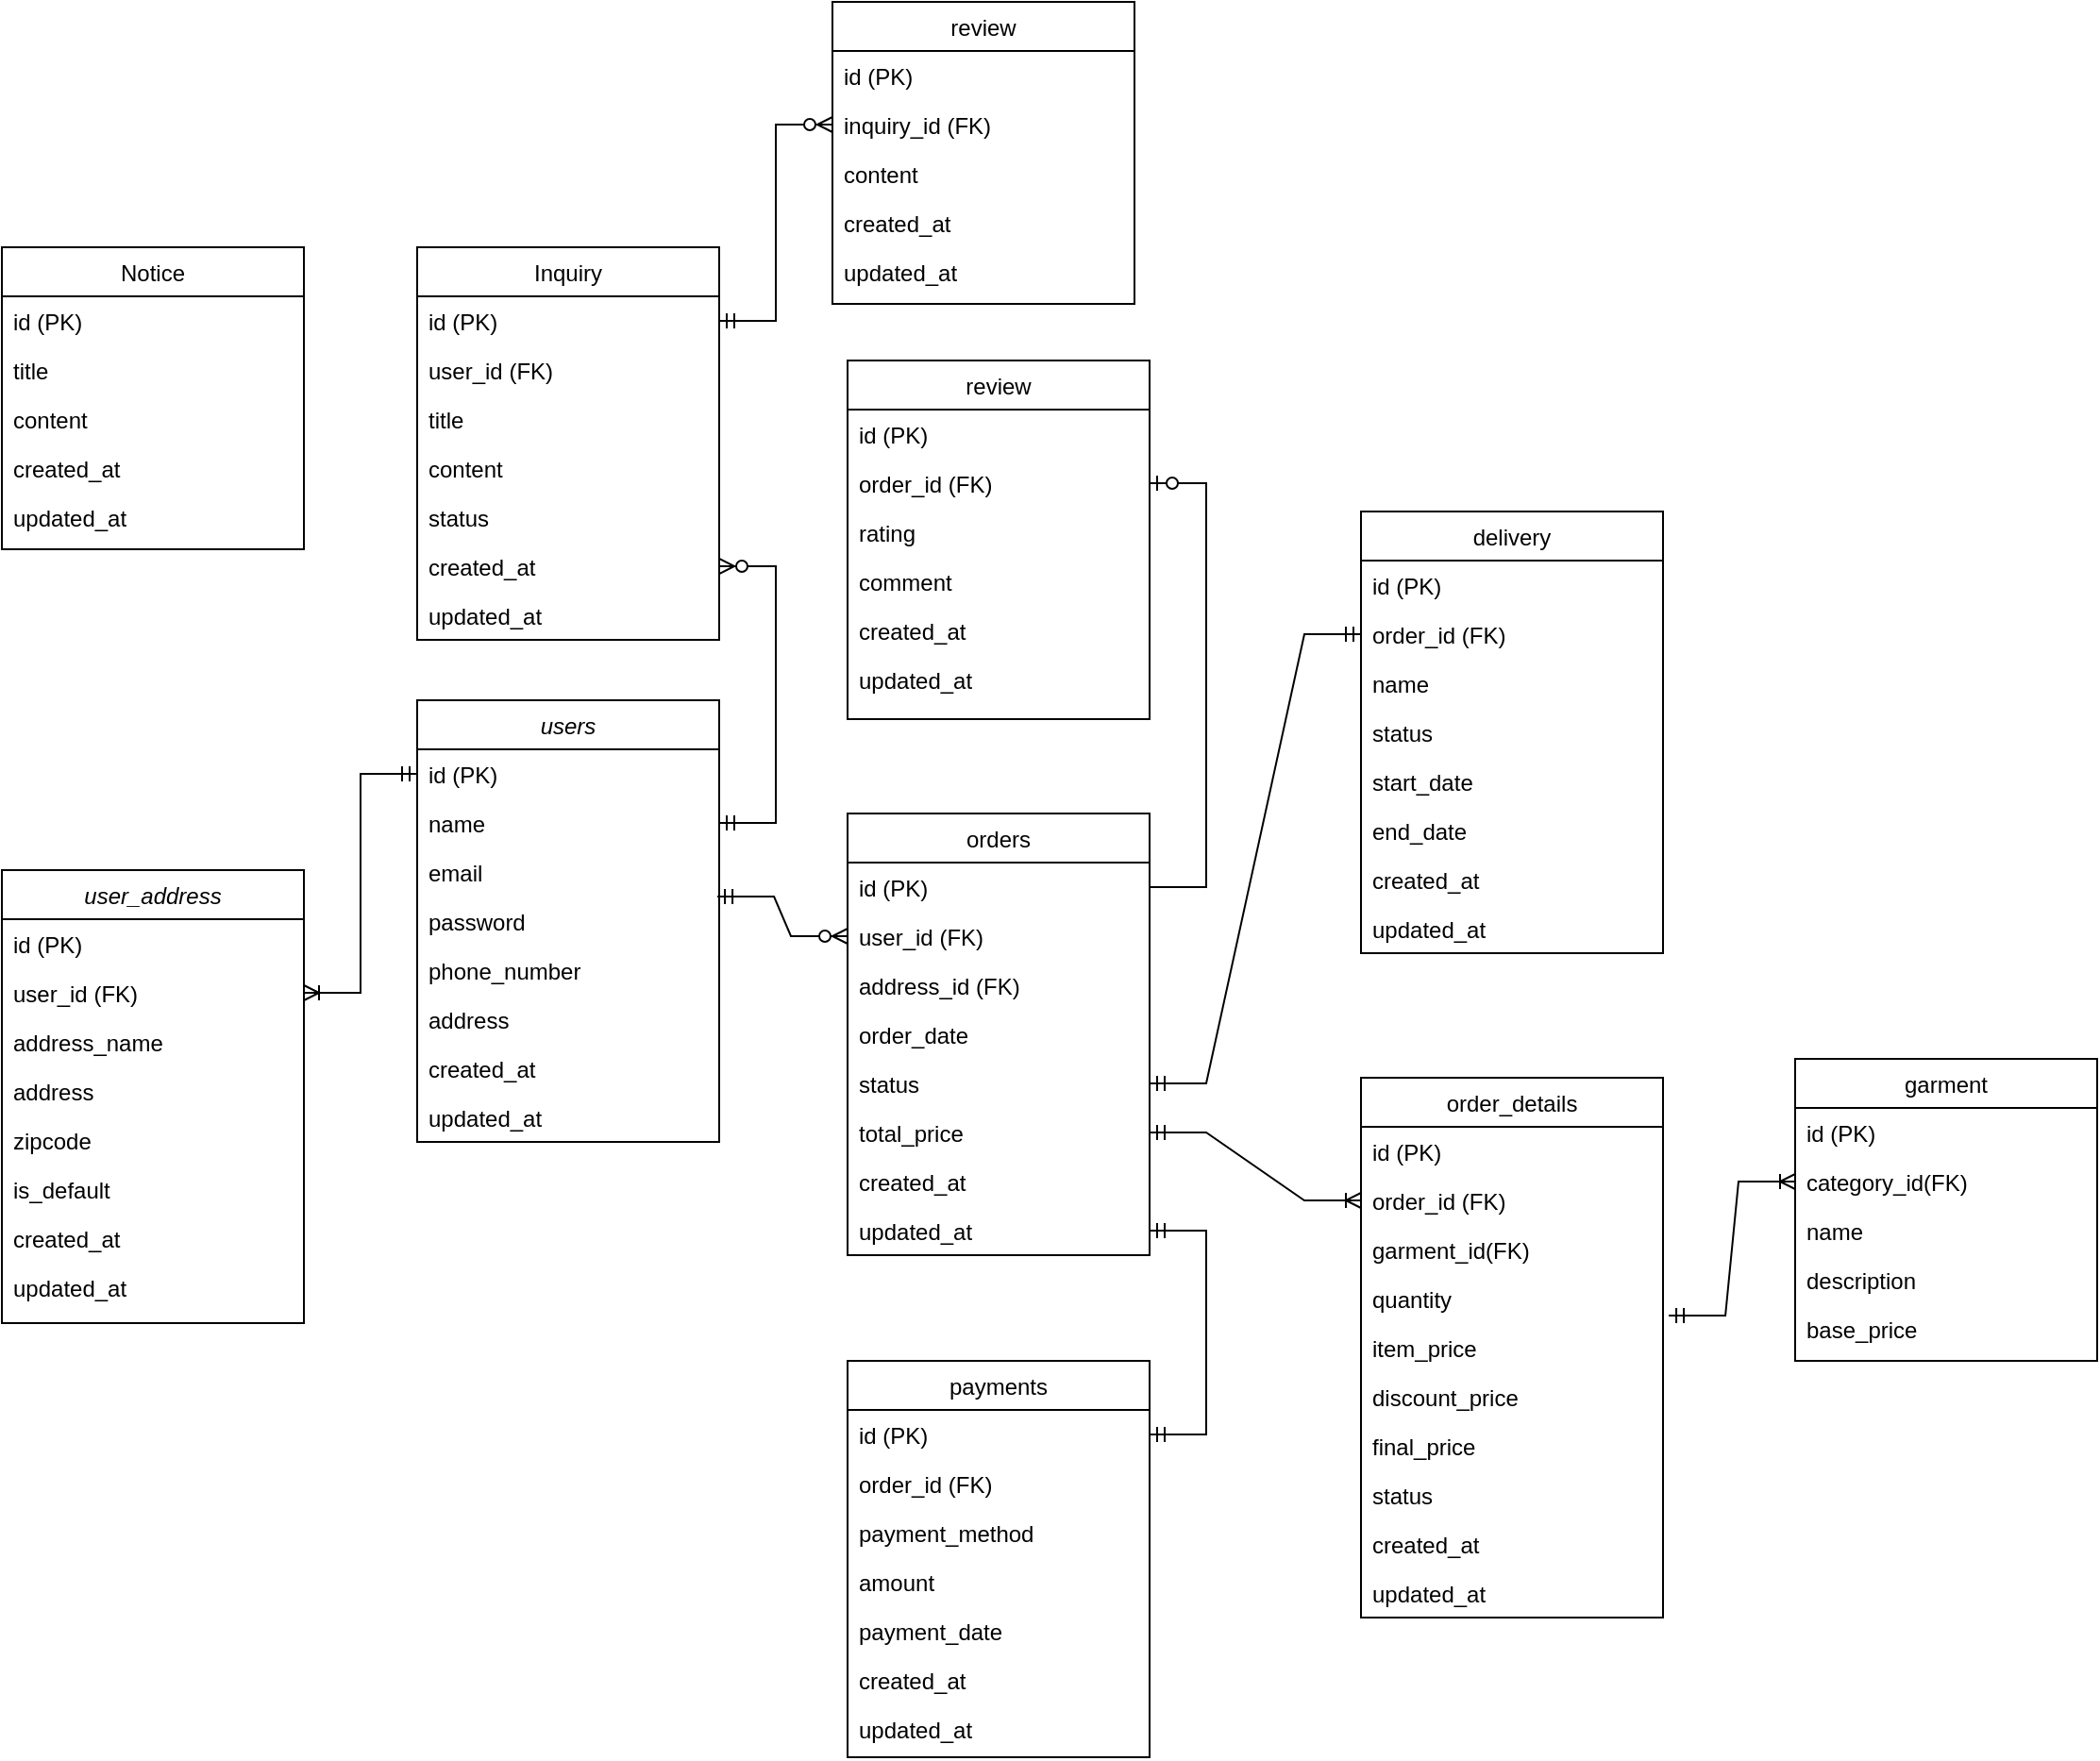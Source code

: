 <mxfile version="26.0.16">
  <diagram id="C5RBs43oDa-KdzZeNtuy" name="Page-1">
    <mxGraphModel dx="1254" dy="1694" grid="1" gridSize="10" guides="1" tooltips="1" connect="1" arrows="1" fold="1" page="1" pageScale="1" pageWidth="827" pageHeight="1169" math="0" shadow="0">
      <root>
        <mxCell id="WIyWlLk6GJQsqaUBKTNV-0" />
        <mxCell id="WIyWlLk6GJQsqaUBKTNV-1" parent="WIyWlLk6GJQsqaUBKTNV-0" />
        <mxCell id="zkfFHV4jXpPFQw0GAbJ--0" value="users" style="swimlane;fontStyle=2;align=center;verticalAlign=top;childLayout=stackLayout;horizontal=1;startSize=26;horizontalStack=0;resizeParent=1;resizeLast=0;collapsible=1;marginBottom=0;rounded=0;shadow=0;strokeWidth=1;" parent="WIyWlLk6GJQsqaUBKTNV-1" vertex="1">
          <mxGeometry x="280" y="80" width="160" height="234" as="geometry">
            <mxRectangle x="230" y="140" width="160" height="26" as="alternateBounds" />
          </mxGeometry>
        </mxCell>
        <mxCell id="zkfFHV4jXpPFQw0GAbJ--1" value="id (PK)" style="text;align=left;verticalAlign=top;spacingLeft=4;spacingRight=4;overflow=hidden;rotatable=0;points=[[0,0.5],[1,0.5]];portConstraint=eastwest;" parent="zkfFHV4jXpPFQw0GAbJ--0" vertex="1">
          <mxGeometry y="26" width="160" height="26" as="geometry" />
        </mxCell>
        <mxCell id="wxIWqdq2bsMUi7fHABK6-1" value="name" style="text;align=left;verticalAlign=top;spacingLeft=4;spacingRight=4;overflow=hidden;rotatable=0;points=[[0,0.5],[1,0.5]];portConstraint=eastwest;rounded=0;shadow=0;html=0;" parent="zkfFHV4jXpPFQw0GAbJ--0" vertex="1">
          <mxGeometry y="52" width="160" height="26" as="geometry" />
        </mxCell>
        <mxCell id="zkfFHV4jXpPFQw0GAbJ--2" value="email" style="text;align=left;verticalAlign=top;spacingLeft=4;spacingRight=4;overflow=hidden;rotatable=0;points=[[0,0.5],[1,0.5]];portConstraint=eastwest;rounded=0;shadow=0;html=0;" parent="zkfFHV4jXpPFQw0GAbJ--0" vertex="1">
          <mxGeometry y="78" width="160" height="26" as="geometry" />
        </mxCell>
        <mxCell id="zkfFHV4jXpPFQw0GAbJ--3" value="password" style="text;align=left;verticalAlign=top;spacingLeft=4;spacingRight=4;overflow=hidden;rotatable=0;points=[[0,0.5],[1,0.5]];portConstraint=eastwest;rounded=0;shadow=0;html=0;" parent="zkfFHV4jXpPFQw0GAbJ--0" vertex="1">
          <mxGeometry y="104" width="160" height="26" as="geometry" />
        </mxCell>
        <mxCell id="wxIWqdq2bsMUi7fHABK6-22" value="phone_number" style="text;align=left;verticalAlign=top;spacingLeft=4;spacingRight=4;overflow=hidden;rotatable=0;points=[[0,0.5],[1,0.5]];portConstraint=eastwest;rounded=0;shadow=0;html=0;" parent="zkfFHV4jXpPFQw0GAbJ--0" vertex="1">
          <mxGeometry y="130" width="160" height="26" as="geometry" />
        </mxCell>
        <mxCell id="wxIWqdq2bsMUi7fHABK6-23" value="address" style="text;align=left;verticalAlign=top;spacingLeft=4;spacingRight=4;overflow=hidden;rotatable=0;points=[[0,0.5],[1,0.5]];portConstraint=eastwest;rounded=0;shadow=0;html=0;" parent="zkfFHV4jXpPFQw0GAbJ--0" vertex="1">
          <mxGeometry y="156" width="160" height="26" as="geometry" />
        </mxCell>
        <mxCell id="wxIWqdq2bsMUi7fHABK6-24" value="created_at" style="text;align=left;verticalAlign=top;spacingLeft=4;spacingRight=4;overflow=hidden;rotatable=0;points=[[0,0.5],[1,0.5]];portConstraint=eastwest;rounded=0;shadow=0;html=0;" parent="zkfFHV4jXpPFQw0GAbJ--0" vertex="1">
          <mxGeometry y="182" width="160" height="26" as="geometry" />
        </mxCell>
        <mxCell id="wxIWqdq2bsMUi7fHABK6-25" value="updated_at" style="text;align=left;verticalAlign=top;spacingLeft=4;spacingRight=4;overflow=hidden;rotatable=0;points=[[0,0.5],[1,0.5]];portConstraint=eastwest;rounded=0;shadow=0;html=0;" parent="zkfFHV4jXpPFQw0GAbJ--0" vertex="1">
          <mxGeometry y="208" width="160" height="26" as="geometry" />
        </mxCell>
        <mxCell id="zkfFHV4jXpPFQw0GAbJ--17" value="orders" style="swimlane;fontStyle=0;align=center;verticalAlign=top;childLayout=stackLayout;horizontal=1;startSize=26;horizontalStack=0;resizeParent=1;resizeLast=0;collapsible=1;marginBottom=0;rounded=0;shadow=0;strokeWidth=1;" parent="WIyWlLk6GJQsqaUBKTNV-1" vertex="1">
          <mxGeometry x="508" y="140" width="160" height="234" as="geometry">
            <mxRectangle x="550" y="140" width="160" height="26" as="alternateBounds" />
          </mxGeometry>
        </mxCell>
        <mxCell id="zkfFHV4jXpPFQw0GAbJ--18" value="id (PK)" style="text;align=left;verticalAlign=top;spacingLeft=4;spacingRight=4;overflow=hidden;rotatable=0;points=[[0,0.5],[1,0.5]];portConstraint=eastwest;" parent="zkfFHV4jXpPFQw0GAbJ--17" vertex="1">
          <mxGeometry y="26" width="160" height="26" as="geometry" />
        </mxCell>
        <mxCell id="zkfFHV4jXpPFQw0GAbJ--19" value="user_id (FK)" style="text;align=left;verticalAlign=top;spacingLeft=4;spacingRight=4;overflow=hidden;rotatable=0;points=[[0,0.5],[1,0.5]];portConstraint=eastwest;rounded=0;shadow=0;html=0;" parent="zkfFHV4jXpPFQw0GAbJ--17" vertex="1">
          <mxGeometry y="52" width="160" height="26" as="geometry" />
        </mxCell>
        <mxCell id="Epw0bThLGysrASzRfoVk-0" value="address_id (FK)" style="text;align=left;verticalAlign=top;spacingLeft=4;spacingRight=4;overflow=hidden;rotatable=0;points=[[0,0.5],[1,0.5]];portConstraint=eastwest;rounded=0;shadow=0;html=0;" vertex="1" parent="zkfFHV4jXpPFQw0GAbJ--17">
          <mxGeometry y="78" width="160" height="26" as="geometry" />
        </mxCell>
        <mxCell id="zkfFHV4jXpPFQw0GAbJ--21" value="order_date" style="text;align=left;verticalAlign=top;spacingLeft=4;spacingRight=4;overflow=hidden;rotatable=0;points=[[0,0.5],[1,0.5]];portConstraint=eastwest;rounded=0;shadow=0;html=0;" parent="zkfFHV4jXpPFQw0GAbJ--17" vertex="1">
          <mxGeometry y="104" width="160" height="26" as="geometry" />
        </mxCell>
        <mxCell id="zkfFHV4jXpPFQw0GAbJ--20" value="status" style="text;align=left;verticalAlign=top;spacingLeft=4;spacingRight=4;overflow=hidden;rotatable=0;points=[[0,0.5],[1,0.5]];portConstraint=eastwest;rounded=0;shadow=0;html=0;" parent="zkfFHV4jXpPFQw0GAbJ--17" vertex="1">
          <mxGeometry y="130" width="160" height="26" as="geometry" />
        </mxCell>
        <mxCell id="zkfFHV4jXpPFQw0GAbJ--22" value="total_price" style="text;align=left;verticalAlign=top;spacingLeft=4;spacingRight=4;overflow=hidden;rotatable=0;points=[[0,0.5],[1,0.5]];portConstraint=eastwest;rounded=0;shadow=0;html=0;" parent="zkfFHV4jXpPFQw0GAbJ--17" vertex="1">
          <mxGeometry y="156" width="160" height="26" as="geometry" />
        </mxCell>
        <mxCell id="wxIWqdq2bsMUi7fHABK6-19" value="created_at" style="text;align=left;verticalAlign=top;spacingLeft=4;spacingRight=4;overflow=hidden;rotatable=0;points=[[0,0.5],[1,0.5]];portConstraint=eastwest;rounded=0;shadow=0;html=0;" parent="zkfFHV4jXpPFQw0GAbJ--17" vertex="1">
          <mxGeometry y="182" width="160" height="26" as="geometry" />
        </mxCell>
        <mxCell id="wxIWqdq2bsMUi7fHABK6-21" value="updated_at" style="text;align=left;verticalAlign=top;spacingLeft=4;spacingRight=4;overflow=hidden;rotatable=0;points=[[0,0.5],[1,0.5]];portConstraint=eastwest;rounded=0;shadow=0;html=0;" parent="zkfFHV4jXpPFQw0GAbJ--17" vertex="1">
          <mxGeometry y="208" width="160" height="26" as="geometry" />
        </mxCell>
        <mxCell id="wxIWqdq2bsMUi7fHABK6-4" value="" style="edgeStyle=entityRelationEdgeStyle;fontSize=12;html=1;endArrow=ERzeroToMany;startArrow=ERmandOne;rounded=0;entryX=0;entryY=0.5;entryDx=0;entryDy=0;exitX=0.994;exitY=0;exitDx=0;exitDy=0;exitPerimeter=0;" parent="WIyWlLk6GJQsqaUBKTNV-1" source="zkfFHV4jXpPFQw0GAbJ--3" target="zkfFHV4jXpPFQw0GAbJ--19" edge="1">
          <mxGeometry width="100" height="100" relative="1" as="geometry">
            <mxPoint x="390" y="248.99" as="sourcePoint" />
            <mxPoint x="507.04" y="190.002" as="targetPoint" />
          </mxGeometry>
        </mxCell>
        <mxCell id="wxIWqdq2bsMUi7fHABK6-5" value="order_details" style="swimlane;fontStyle=0;align=center;verticalAlign=top;childLayout=stackLayout;horizontal=1;startSize=26;horizontalStack=0;resizeParent=1;resizeLast=0;collapsible=1;marginBottom=0;rounded=0;shadow=0;strokeWidth=1;" parent="WIyWlLk6GJQsqaUBKTNV-1" vertex="1">
          <mxGeometry x="780" y="280" width="160" height="286" as="geometry">
            <mxRectangle x="550" y="140" width="160" height="26" as="alternateBounds" />
          </mxGeometry>
        </mxCell>
        <mxCell id="wxIWqdq2bsMUi7fHABK6-6" value="id (PK)" style="text;align=left;verticalAlign=top;spacingLeft=4;spacingRight=4;overflow=hidden;rotatable=0;points=[[0,0.5],[1,0.5]];portConstraint=eastwest;" parent="wxIWqdq2bsMUi7fHABK6-5" vertex="1">
          <mxGeometry y="26" width="160" height="26" as="geometry" />
        </mxCell>
        <mxCell id="wxIWqdq2bsMUi7fHABK6-7" value="order_id (FK)" style="text;align=left;verticalAlign=top;spacingLeft=4;spacingRight=4;overflow=hidden;rotatable=0;points=[[0,0.5],[1,0.5]];portConstraint=eastwest;rounded=0;shadow=0;html=0;" parent="wxIWqdq2bsMUi7fHABK6-5" vertex="1">
          <mxGeometry y="52" width="160" height="26" as="geometry" />
        </mxCell>
        <mxCell id="Epw0bThLGysrASzRfoVk-18" value="garment_id(FK)" style="text;align=left;verticalAlign=top;spacingLeft=4;spacingRight=4;overflow=hidden;rotatable=0;points=[[0,0.5],[1,0.5]];portConstraint=eastwest;rounded=0;shadow=0;html=0;" vertex="1" parent="wxIWqdq2bsMUi7fHABK6-5">
          <mxGeometry y="78" width="160" height="26" as="geometry" />
        </mxCell>
        <mxCell id="wxIWqdq2bsMUi7fHABK6-9" value="quantity" style="text;align=left;verticalAlign=top;spacingLeft=4;spacingRight=4;overflow=hidden;rotatable=0;points=[[0,0.5],[1,0.5]];portConstraint=eastwest;rounded=0;shadow=0;html=0;" parent="wxIWqdq2bsMUi7fHABK6-5" vertex="1">
          <mxGeometry y="104" width="160" height="26" as="geometry" />
        </mxCell>
        <mxCell id="Epw0bThLGysrASzRfoVk-19" value="item_price" style="text;align=left;verticalAlign=top;spacingLeft=4;spacingRight=4;overflow=hidden;rotatable=0;points=[[0,0.5],[1,0.5]];portConstraint=eastwest;rounded=0;shadow=0;html=0;" vertex="1" parent="wxIWqdq2bsMUi7fHABK6-5">
          <mxGeometry y="130" width="160" height="26" as="geometry" />
        </mxCell>
        <mxCell id="wxIWqdq2bsMUi7fHABK6-10" value="discount_price" style="text;align=left;verticalAlign=top;spacingLeft=4;spacingRight=4;overflow=hidden;rotatable=0;points=[[0,0.5],[1,0.5]];portConstraint=eastwest;rounded=0;shadow=0;html=0;" parent="wxIWqdq2bsMUi7fHABK6-5" vertex="1">
          <mxGeometry y="156" width="160" height="26" as="geometry" />
        </mxCell>
        <mxCell id="Epw0bThLGysrASzRfoVk-20" value="final_price" style="text;align=left;verticalAlign=top;spacingLeft=4;spacingRight=4;overflow=hidden;rotatable=0;points=[[0,0.5],[1,0.5]];portConstraint=eastwest;rounded=0;shadow=0;html=0;" vertex="1" parent="wxIWqdq2bsMUi7fHABK6-5">
          <mxGeometry y="182" width="160" height="26" as="geometry" />
        </mxCell>
        <mxCell id="wxIWqdq2bsMUi7fHABK6-26" value="status" style="text;align=left;verticalAlign=top;spacingLeft=4;spacingRight=4;overflow=hidden;rotatable=0;points=[[0,0.5],[1,0.5]];portConstraint=eastwest;rounded=0;shadow=0;html=0;" parent="wxIWqdq2bsMUi7fHABK6-5" vertex="1">
          <mxGeometry y="208" width="160" height="26" as="geometry" />
        </mxCell>
        <mxCell id="wxIWqdq2bsMUi7fHABK6-27" value="created_at" style="text;align=left;verticalAlign=top;spacingLeft=4;spacingRight=4;overflow=hidden;rotatable=0;points=[[0,0.5],[1,0.5]];portConstraint=eastwest;rounded=0;shadow=0;html=0;" parent="wxIWqdq2bsMUi7fHABK6-5" vertex="1">
          <mxGeometry y="234" width="160" height="26" as="geometry" />
        </mxCell>
        <mxCell id="Epw0bThLGysrASzRfoVk-21" value="updated_at" style="text;align=left;verticalAlign=top;spacingLeft=4;spacingRight=4;overflow=hidden;rotatable=0;points=[[0,0.5],[1,0.5]];portConstraint=eastwest;rounded=0;shadow=0;html=0;" vertex="1" parent="wxIWqdq2bsMUi7fHABK6-5">
          <mxGeometry y="260" width="160" height="26" as="geometry" />
        </mxCell>
        <mxCell id="wxIWqdq2bsMUi7fHABK6-11" value="payments" style="swimlane;fontStyle=0;align=center;verticalAlign=top;childLayout=stackLayout;horizontal=1;startSize=26;horizontalStack=0;resizeParent=1;resizeLast=0;collapsible=1;marginBottom=0;rounded=0;shadow=0;strokeWidth=1;" parent="WIyWlLk6GJQsqaUBKTNV-1" vertex="1">
          <mxGeometry x="508" y="430" width="160" height="210" as="geometry">
            <mxRectangle x="550" y="140" width="160" height="26" as="alternateBounds" />
          </mxGeometry>
        </mxCell>
        <mxCell id="wxIWqdq2bsMUi7fHABK6-12" value="id (PK)" style="text;align=left;verticalAlign=top;spacingLeft=4;spacingRight=4;overflow=hidden;rotatable=0;points=[[0,0.5],[1,0.5]];portConstraint=eastwest;" parent="wxIWqdq2bsMUi7fHABK6-11" vertex="1">
          <mxGeometry y="26" width="160" height="26" as="geometry" />
        </mxCell>
        <mxCell id="wxIWqdq2bsMUi7fHABK6-13" value="order_id (FK)" style="text;align=left;verticalAlign=top;spacingLeft=4;spacingRight=4;overflow=hidden;rotatable=0;points=[[0,0.5],[1,0.5]];portConstraint=eastwest;rounded=0;shadow=0;html=0;" parent="wxIWqdq2bsMUi7fHABK6-11" vertex="1">
          <mxGeometry y="52" width="160" height="26" as="geometry" />
        </mxCell>
        <mxCell id="wxIWqdq2bsMUi7fHABK6-14" value="payment_method" style="text;align=left;verticalAlign=top;spacingLeft=4;spacingRight=4;overflow=hidden;rotatable=0;points=[[0,0.5],[1,0.5]];portConstraint=eastwest;rounded=0;shadow=0;html=0;" parent="wxIWqdq2bsMUi7fHABK6-11" vertex="1">
          <mxGeometry y="78" width="160" height="26" as="geometry" />
        </mxCell>
        <mxCell id="wxIWqdq2bsMUi7fHABK6-15" value="amount" style="text;align=left;verticalAlign=top;spacingLeft=4;spacingRight=4;overflow=hidden;rotatable=0;points=[[0,0.5],[1,0.5]];portConstraint=eastwest;rounded=0;shadow=0;html=0;" parent="wxIWqdq2bsMUi7fHABK6-11" vertex="1">
          <mxGeometry y="104" width="160" height="26" as="geometry" />
        </mxCell>
        <mxCell id="wxIWqdq2bsMUi7fHABK6-17" value="payment_date" style="text;align=left;verticalAlign=top;spacingLeft=4;spacingRight=4;overflow=hidden;rotatable=0;points=[[0,0.5],[1,0.5]];portConstraint=eastwest;rounded=0;shadow=0;html=0;" parent="wxIWqdq2bsMUi7fHABK6-11" vertex="1">
          <mxGeometry y="130" width="160" height="26" as="geometry" />
        </mxCell>
        <mxCell id="Pq4nzl9IkNUIzAuabDzh-26" value="created_at" style="text;align=left;verticalAlign=top;spacingLeft=4;spacingRight=4;overflow=hidden;rotatable=0;points=[[0,0.5],[1,0.5]];portConstraint=eastwest;rounded=0;shadow=0;html=0;" parent="wxIWqdq2bsMUi7fHABK6-11" vertex="1">
          <mxGeometry y="156" width="160" height="26" as="geometry" />
        </mxCell>
        <mxCell id="Pq4nzl9IkNUIzAuabDzh-27" value="updated_at" style="text;align=left;verticalAlign=top;spacingLeft=4;spacingRight=4;overflow=hidden;rotatable=0;points=[[0,0.5],[1,0.5]];portConstraint=eastwest;rounded=0;shadow=0;html=0;" parent="wxIWqdq2bsMUi7fHABK6-11" vertex="1">
          <mxGeometry y="182" width="160" height="26" as="geometry" />
        </mxCell>
        <mxCell id="wxIWqdq2bsMUi7fHABK6-31" value="user_address" style="swimlane;fontStyle=2;align=center;verticalAlign=top;childLayout=stackLayout;horizontal=1;startSize=26;horizontalStack=0;resizeParent=1;resizeLast=0;collapsible=1;marginBottom=0;rounded=0;shadow=0;strokeWidth=1;" parent="WIyWlLk6GJQsqaUBKTNV-1" vertex="1">
          <mxGeometry x="60" y="170" width="160" height="240" as="geometry">
            <mxRectangle x="230" y="140" width="160" height="26" as="alternateBounds" />
          </mxGeometry>
        </mxCell>
        <mxCell id="wxIWqdq2bsMUi7fHABK6-32" value="id (PK)" style="text;align=left;verticalAlign=top;spacingLeft=4;spacingRight=4;overflow=hidden;rotatable=0;points=[[0,0.5],[1,0.5]];portConstraint=eastwest;" parent="wxIWqdq2bsMUi7fHABK6-31" vertex="1">
          <mxGeometry y="26" width="160" height="26" as="geometry" />
        </mxCell>
        <mxCell id="wxIWqdq2bsMUi7fHABK6-33" value="user_id (FK)" style="text;align=left;verticalAlign=top;spacingLeft=4;spacingRight=4;overflow=hidden;rotatable=0;points=[[0,0.5],[1,0.5]];portConstraint=eastwest;rounded=0;shadow=0;html=0;" parent="wxIWqdq2bsMUi7fHABK6-31" vertex="1">
          <mxGeometry y="52" width="160" height="26" as="geometry" />
        </mxCell>
        <mxCell id="wxIWqdq2bsMUi7fHABK6-34" value="address_name" style="text;align=left;verticalAlign=top;spacingLeft=4;spacingRight=4;overflow=hidden;rotatable=0;points=[[0,0.5],[1,0.5]];portConstraint=eastwest;rounded=0;shadow=0;html=0;" parent="wxIWqdq2bsMUi7fHABK6-31" vertex="1">
          <mxGeometry y="78" width="160" height="26" as="geometry" />
        </mxCell>
        <mxCell id="wxIWqdq2bsMUi7fHABK6-35" value="address" style="text;align=left;verticalAlign=top;spacingLeft=4;spacingRight=4;overflow=hidden;rotatable=0;points=[[0,0.5],[1,0.5]];portConstraint=eastwest;rounded=0;shadow=0;html=0;" parent="wxIWqdq2bsMUi7fHABK6-31" vertex="1">
          <mxGeometry y="104" width="160" height="26" as="geometry" />
        </mxCell>
        <mxCell id="Pq4nzl9IkNUIzAuabDzh-20" value="zipcode" style="text;align=left;verticalAlign=top;spacingLeft=4;spacingRight=4;overflow=hidden;rotatable=0;points=[[0,0.5],[1,0.5]];portConstraint=eastwest;rounded=0;shadow=0;html=0;" parent="wxIWqdq2bsMUi7fHABK6-31" vertex="1">
          <mxGeometry y="130" width="160" height="26" as="geometry" />
        </mxCell>
        <mxCell id="Pq4nzl9IkNUIzAuabDzh-21" value="is_default" style="text;align=left;verticalAlign=top;spacingLeft=4;spacingRight=4;overflow=hidden;rotatable=0;points=[[0,0.5],[1,0.5]];portConstraint=eastwest;rounded=0;shadow=0;html=0;" parent="wxIWqdq2bsMUi7fHABK6-31" vertex="1">
          <mxGeometry y="156" width="160" height="26" as="geometry" />
        </mxCell>
        <mxCell id="Pq4nzl9IkNUIzAuabDzh-22" value="created_at" style="text;align=left;verticalAlign=top;spacingLeft=4;spacingRight=4;overflow=hidden;rotatable=0;points=[[0,0.5],[1,0.5]];portConstraint=eastwest;rounded=0;shadow=0;html=0;" parent="wxIWqdq2bsMUi7fHABK6-31" vertex="1">
          <mxGeometry y="182" width="160" height="26" as="geometry" />
        </mxCell>
        <mxCell id="Pq4nzl9IkNUIzAuabDzh-23" value="updated_at" style="text;align=left;verticalAlign=top;spacingLeft=4;spacingRight=4;overflow=hidden;rotatable=0;points=[[0,0.5],[1,0.5]];portConstraint=eastwest;rounded=0;shadow=0;html=0;" parent="wxIWqdq2bsMUi7fHABK6-31" vertex="1">
          <mxGeometry y="208" width="160" height="26" as="geometry" />
        </mxCell>
        <mxCell id="wxIWqdq2bsMUi7fHABK6-40" value="" style="edgeStyle=entityRelationEdgeStyle;fontSize=12;html=1;endArrow=ERoneToMany;startArrow=ERmandOne;rounded=0;entryX=1;entryY=0.5;entryDx=0;entryDy=0;exitX=0;exitY=0.5;exitDx=0;exitDy=0;" parent="WIyWlLk6GJQsqaUBKTNV-1" source="zkfFHV4jXpPFQw0GAbJ--1" target="wxIWqdq2bsMUi7fHABK6-33" edge="1">
          <mxGeometry width="100" height="100" relative="1" as="geometry">
            <mxPoint x="100" y="400" as="sourcePoint" />
            <mxPoint x="200" y="300" as="targetPoint" />
          </mxGeometry>
        </mxCell>
        <mxCell id="Pq4nzl9IkNUIzAuabDzh-2" value="" style="edgeStyle=entityRelationEdgeStyle;fontSize=12;html=1;endArrow=ERoneToMany;startArrow=ERmandOne;rounded=0;exitX=1;exitY=0.5;exitDx=0;exitDy=0;entryX=0;entryY=0.5;entryDx=0;entryDy=0;" parent="WIyWlLk6GJQsqaUBKTNV-1" source="zkfFHV4jXpPFQw0GAbJ--22" target="wxIWqdq2bsMUi7fHABK6-7" edge="1">
          <mxGeometry width="100" height="100" relative="1" as="geometry">
            <mxPoint x="430" y="370" as="sourcePoint" />
            <mxPoint x="530" y="270" as="targetPoint" />
            <Array as="points">
              <mxPoint x="430" y="320" />
              <mxPoint x="510" y="380" />
            </Array>
          </mxGeometry>
        </mxCell>
        <mxCell id="Pq4nzl9IkNUIzAuabDzh-3" value="delivery" style="swimlane;fontStyle=0;align=center;verticalAlign=top;childLayout=stackLayout;horizontal=1;startSize=26;horizontalStack=0;resizeParent=1;resizeLast=0;collapsible=1;marginBottom=0;rounded=0;shadow=0;strokeWidth=1;" parent="WIyWlLk6GJQsqaUBKTNV-1" vertex="1">
          <mxGeometry x="780" y="-20" width="160" height="234" as="geometry">
            <mxRectangle x="550" y="140" width="160" height="26" as="alternateBounds" />
          </mxGeometry>
        </mxCell>
        <mxCell id="Pq4nzl9IkNUIzAuabDzh-4" value="id (PK)" style="text;align=left;verticalAlign=top;spacingLeft=4;spacingRight=4;overflow=hidden;rotatable=0;points=[[0,0.5],[1,0.5]];portConstraint=eastwest;" parent="Pq4nzl9IkNUIzAuabDzh-3" vertex="1">
          <mxGeometry y="26" width="160" height="26" as="geometry" />
        </mxCell>
        <mxCell id="Pq4nzl9IkNUIzAuabDzh-5" value="order_id (FK)" style="text;align=left;verticalAlign=top;spacingLeft=4;spacingRight=4;overflow=hidden;rotatable=0;points=[[0,0.5],[1,0.5]];portConstraint=eastwest;rounded=0;shadow=0;html=0;" parent="Pq4nzl9IkNUIzAuabDzh-3" vertex="1">
          <mxGeometry y="52" width="160" height="26" as="geometry" />
        </mxCell>
        <mxCell id="Pq4nzl9IkNUIzAuabDzh-6" value="name" style="text;align=left;verticalAlign=top;spacingLeft=4;spacingRight=4;overflow=hidden;rotatable=0;points=[[0,0.5],[1,0.5]];portConstraint=eastwest;rounded=0;shadow=0;html=0;" parent="Pq4nzl9IkNUIzAuabDzh-3" vertex="1">
          <mxGeometry y="78" width="160" height="26" as="geometry" />
        </mxCell>
        <mxCell id="Pq4nzl9IkNUIzAuabDzh-28" value="status" style="text;align=left;verticalAlign=top;spacingLeft=4;spacingRight=4;overflow=hidden;rotatable=0;points=[[0,0.5],[1,0.5]];portConstraint=eastwest;rounded=0;shadow=0;html=0;" parent="Pq4nzl9IkNUIzAuabDzh-3" vertex="1">
          <mxGeometry y="104" width="160" height="26" as="geometry" />
        </mxCell>
        <mxCell id="Pq4nzl9IkNUIzAuabDzh-29" value="start_date" style="text;align=left;verticalAlign=top;spacingLeft=4;spacingRight=4;overflow=hidden;rotatable=0;points=[[0,0.5],[1,0.5]];portConstraint=eastwest;rounded=0;shadow=0;html=0;" parent="Pq4nzl9IkNUIzAuabDzh-3" vertex="1">
          <mxGeometry y="130" width="160" height="26" as="geometry" />
        </mxCell>
        <mxCell id="Pq4nzl9IkNUIzAuabDzh-30" value="end_date" style="text;align=left;verticalAlign=top;spacingLeft=4;spacingRight=4;overflow=hidden;rotatable=0;points=[[0,0.5],[1,0.5]];portConstraint=eastwest;rounded=0;shadow=0;html=0;" parent="Pq4nzl9IkNUIzAuabDzh-3" vertex="1">
          <mxGeometry y="156" width="160" height="26" as="geometry" />
        </mxCell>
        <mxCell id="Pq4nzl9IkNUIzAuabDzh-10" value="created_at" style="text;align=left;verticalAlign=top;spacingLeft=4;spacingRight=4;overflow=hidden;rotatable=0;points=[[0,0.5],[1,0.5]];portConstraint=eastwest;rounded=0;shadow=0;html=0;" parent="Pq4nzl9IkNUIzAuabDzh-3" vertex="1">
          <mxGeometry y="182" width="160" height="26" as="geometry" />
        </mxCell>
        <mxCell id="Pq4nzl9IkNUIzAuabDzh-11" value="updated_at" style="text;align=left;verticalAlign=top;spacingLeft=4;spacingRight=4;overflow=hidden;rotatable=0;points=[[0,0.5],[1,0.5]];portConstraint=eastwest;rounded=0;shadow=0;html=0;" parent="Pq4nzl9IkNUIzAuabDzh-3" vertex="1">
          <mxGeometry y="208" width="160" height="26" as="geometry" />
        </mxCell>
        <mxCell id="Pq4nzl9IkNUIzAuabDzh-25" value="" style="edgeStyle=entityRelationEdgeStyle;fontSize=12;html=1;endArrow=ERmandOne;startArrow=ERmandOne;rounded=0;entryX=1;entryY=0.5;entryDx=0;entryDy=0;exitX=1;exitY=0.5;exitDx=0;exitDy=0;" parent="WIyWlLk6GJQsqaUBKTNV-1" source="wxIWqdq2bsMUi7fHABK6-12" target="wxIWqdq2bsMUi7fHABK6-21" edge="1">
          <mxGeometry width="100" height="100" relative="1" as="geometry">
            <mxPoint x="420" y="370" as="sourcePoint" />
            <mxPoint x="520" y="270" as="targetPoint" />
            <Array as="points">
              <mxPoint x="430" y="380" />
              <mxPoint x="630" y="390" />
            </Array>
          </mxGeometry>
        </mxCell>
        <mxCell id="Pq4nzl9IkNUIzAuabDzh-31" value="" style="edgeStyle=entityRelationEdgeStyle;fontSize=12;html=1;endArrow=ERmandOne;startArrow=ERmandOne;rounded=0;entryX=1;entryY=0.5;entryDx=0;entryDy=0;exitX=0;exitY=0.5;exitDx=0;exitDy=0;" parent="WIyWlLk6GJQsqaUBKTNV-1" source="Pq4nzl9IkNUIzAuabDzh-5" target="zkfFHV4jXpPFQw0GAbJ--20" edge="1">
          <mxGeometry width="100" height="100" relative="1" as="geometry">
            <mxPoint x="678" y="479" as="sourcePoint" />
            <mxPoint x="678" y="325" as="targetPoint" />
            <Array as="points">
              <mxPoint x="440" y="390" />
              <mxPoint x="640" y="400" />
            </Array>
          </mxGeometry>
        </mxCell>
        <mxCell id="ihcBXNgbQz4c2RnjwLAN-0" value="review" style="swimlane;fontStyle=0;align=center;verticalAlign=top;childLayout=stackLayout;horizontal=1;startSize=26;horizontalStack=0;resizeParent=1;resizeLast=0;collapsible=1;marginBottom=0;rounded=0;shadow=0;strokeWidth=1;" parent="WIyWlLk6GJQsqaUBKTNV-1" vertex="1">
          <mxGeometry x="508" y="-100" width="160" height="190" as="geometry">
            <mxRectangle x="550" y="140" width="160" height="26" as="alternateBounds" />
          </mxGeometry>
        </mxCell>
        <mxCell id="ihcBXNgbQz4c2RnjwLAN-1" value="id (PK)" style="text;align=left;verticalAlign=top;spacingLeft=4;spacingRight=4;overflow=hidden;rotatable=0;points=[[0,0.5],[1,0.5]];portConstraint=eastwest;" parent="ihcBXNgbQz4c2RnjwLAN-0" vertex="1">
          <mxGeometry y="26" width="160" height="26" as="geometry" />
        </mxCell>
        <mxCell id="ihcBXNgbQz4c2RnjwLAN-2" value="order_id (FK)" style="text;align=left;verticalAlign=top;spacingLeft=4;spacingRight=4;overflow=hidden;rotatable=0;points=[[0,0.5],[1,0.5]];portConstraint=eastwest;rounded=0;shadow=0;html=0;" parent="ihcBXNgbQz4c2RnjwLAN-0" vertex="1">
          <mxGeometry y="52" width="160" height="26" as="geometry" />
        </mxCell>
        <mxCell id="ihcBXNgbQz4c2RnjwLAN-3" value="rating" style="text;align=left;verticalAlign=top;spacingLeft=4;spacingRight=4;overflow=hidden;rotatable=0;points=[[0,0.5],[1,0.5]];portConstraint=eastwest;rounded=0;shadow=0;html=0;" parent="ihcBXNgbQz4c2RnjwLAN-0" vertex="1">
          <mxGeometry y="78" width="160" height="26" as="geometry" />
        </mxCell>
        <mxCell id="ihcBXNgbQz4c2RnjwLAN-4" value="comment" style="text;align=left;verticalAlign=top;spacingLeft=4;spacingRight=4;overflow=hidden;rotatable=0;points=[[0,0.5],[1,0.5]];portConstraint=eastwest;rounded=0;shadow=0;html=0;" parent="ihcBXNgbQz4c2RnjwLAN-0" vertex="1">
          <mxGeometry y="104" width="160" height="26" as="geometry" />
        </mxCell>
        <mxCell id="ihcBXNgbQz4c2RnjwLAN-6" value="created_at" style="text;align=left;verticalAlign=top;spacingLeft=4;spacingRight=4;overflow=hidden;rotatable=0;points=[[0,0.5],[1,0.5]];portConstraint=eastwest;rounded=0;shadow=0;html=0;" parent="ihcBXNgbQz4c2RnjwLAN-0" vertex="1">
          <mxGeometry y="130" width="160" height="26" as="geometry" />
        </mxCell>
        <mxCell id="ihcBXNgbQz4c2RnjwLAN-7" value="updated_at" style="text;align=left;verticalAlign=top;spacingLeft=4;spacingRight=4;overflow=hidden;rotatable=0;points=[[0,0.5],[1,0.5]];portConstraint=eastwest;rounded=0;shadow=0;html=0;" parent="ihcBXNgbQz4c2RnjwLAN-0" vertex="1">
          <mxGeometry y="156" width="160" height="26" as="geometry" />
        </mxCell>
        <mxCell id="ihcBXNgbQz4c2RnjwLAN-8" value="" style="edgeStyle=entityRelationEdgeStyle;fontSize=12;html=1;endArrow=ERzeroToOne;endFill=1;rounded=0;exitX=1;exitY=0.5;exitDx=0;exitDy=0;" parent="WIyWlLk6GJQsqaUBKTNV-1" source="zkfFHV4jXpPFQw0GAbJ--18" target="ihcBXNgbQz4c2RnjwLAN-2" edge="1">
          <mxGeometry width="100" height="100" relative="1" as="geometry">
            <mxPoint x="440" y="140" as="sourcePoint" />
            <mxPoint x="540" y="40" as="targetPoint" />
            <Array as="points">
              <mxPoint x="430" y="30" />
              <mxPoint x="450" y="-100" />
            </Array>
          </mxGeometry>
        </mxCell>
        <mxCell id="ihcBXNgbQz4c2RnjwLAN-9" value="Inquiry" style="swimlane;fontStyle=0;align=center;verticalAlign=top;childLayout=stackLayout;horizontal=1;startSize=26;horizontalStack=0;resizeParent=1;resizeLast=0;collapsible=1;marginBottom=0;rounded=0;shadow=0;strokeWidth=1;" parent="WIyWlLk6GJQsqaUBKTNV-1" vertex="1">
          <mxGeometry x="280" y="-160" width="160" height="208" as="geometry">
            <mxRectangle x="550" y="140" width="160" height="26" as="alternateBounds" />
          </mxGeometry>
        </mxCell>
        <mxCell id="ihcBXNgbQz4c2RnjwLAN-10" value="id (PK)" style="text;align=left;verticalAlign=top;spacingLeft=4;spacingRight=4;overflow=hidden;rotatable=0;points=[[0,0.5],[1,0.5]];portConstraint=eastwest;" parent="ihcBXNgbQz4c2RnjwLAN-9" vertex="1">
          <mxGeometry y="26" width="160" height="26" as="geometry" />
        </mxCell>
        <mxCell id="ihcBXNgbQz4c2RnjwLAN-11" value="user_id (FK)" style="text;align=left;verticalAlign=top;spacingLeft=4;spacingRight=4;overflow=hidden;rotatable=0;points=[[0,0.5],[1,0.5]];portConstraint=eastwest;rounded=0;shadow=0;html=0;" parent="ihcBXNgbQz4c2RnjwLAN-9" vertex="1">
          <mxGeometry y="52" width="160" height="26" as="geometry" />
        </mxCell>
        <mxCell id="ihcBXNgbQz4c2RnjwLAN-12" value="title" style="text;align=left;verticalAlign=top;spacingLeft=4;spacingRight=4;overflow=hidden;rotatable=0;points=[[0,0.5],[1,0.5]];portConstraint=eastwest;rounded=0;shadow=0;html=0;" parent="ihcBXNgbQz4c2RnjwLAN-9" vertex="1">
          <mxGeometry y="78" width="160" height="26" as="geometry" />
        </mxCell>
        <mxCell id="ihcBXNgbQz4c2RnjwLAN-13" value="content" style="text;align=left;verticalAlign=top;spacingLeft=4;spacingRight=4;overflow=hidden;rotatable=0;points=[[0,0.5],[1,0.5]];portConstraint=eastwest;rounded=0;shadow=0;html=0;" parent="ihcBXNgbQz4c2RnjwLAN-9" vertex="1">
          <mxGeometry y="104" width="160" height="26" as="geometry" />
        </mxCell>
        <mxCell id="ihcBXNgbQz4c2RnjwLAN-17" value="status" style="text;align=left;verticalAlign=top;spacingLeft=4;spacingRight=4;overflow=hidden;rotatable=0;points=[[0,0.5],[1,0.5]];portConstraint=eastwest;rounded=0;shadow=0;html=0;" parent="ihcBXNgbQz4c2RnjwLAN-9" vertex="1">
          <mxGeometry y="130" width="160" height="26" as="geometry" />
        </mxCell>
        <mxCell id="ihcBXNgbQz4c2RnjwLAN-14" value="created_at" style="text;align=left;verticalAlign=top;spacingLeft=4;spacingRight=4;overflow=hidden;rotatable=0;points=[[0,0.5],[1,0.5]];portConstraint=eastwest;rounded=0;shadow=0;html=0;" parent="ihcBXNgbQz4c2RnjwLAN-9" vertex="1">
          <mxGeometry y="156" width="160" height="26" as="geometry" />
        </mxCell>
        <mxCell id="ihcBXNgbQz4c2RnjwLAN-15" value="updated_at" style="text;align=left;verticalAlign=top;spacingLeft=4;spacingRight=4;overflow=hidden;rotatable=0;points=[[0,0.5],[1,0.5]];portConstraint=eastwest;rounded=0;shadow=0;html=0;" parent="ihcBXNgbQz4c2RnjwLAN-9" vertex="1">
          <mxGeometry y="182" width="160" height="26" as="geometry" />
        </mxCell>
        <mxCell id="ihcBXNgbQz4c2RnjwLAN-18" value="" style="edgeStyle=entityRelationEdgeStyle;fontSize=12;html=1;endArrow=ERzeroToMany;startArrow=ERmandOne;rounded=0;entryX=1;entryY=0.5;entryDx=0;entryDy=0;exitX=1;exitY=0.5;exitDx=0;exitDy=0;" parent="WIyWlLk6GJQsqaUBKTNV-1" source="wxIWqdq2bsMUi7fHABK6-1" target="ihcBXNgbQz4c2RnjwLAN-14" edge="1">
          <mxGeometry width="100" height="100" relative="1" as="geometry">
            <mxPoint x="450" y="129" as="sourcePoint" />
            <mxPoint x="518" y="195" as="targetPoint" />
          </mxGeometry>
        </mxCell>
        <mxCell id="ihcBXNgbQz4c2RnjwLAN-19" value="Notice" style="swimlane;fontStyle=0;align=center;verticalAlign=top;childLayout=stackLayout;horizontal=1;startSize=26;horizontalStack=0;resizeParent=1;resizeLast=0;collapsible=1;marginBottom=0;rounded=0;shadow=0;strokeWidth=1;" parent="WIyWlLk6GJQsqaUBKTNV-1" vertex="1">
          <mxGeometry x="60" y="-160" width="160" height="160" as="geometry">
            <mxRectangle x="550" y="140" width="160" height="26" as="alternateBounds" />
          </mxGeometry>
        </mxCell>
        <mxCell id="ihcBXNgbQz4c2RnjwLAN-20" value="id (PK)" style="text;align=left;verticalAlign=top;spacingLeft=4;spacingRight=4;overflow=hidden;rotatable=0;points=[[0,0.5],[1,0.5]];portConstraint=eastwest;" parent="ihcBXNgbQz4c2RnjwLAN-19" vertex="1">
          <mxGeometry y="26" width="160" height="26" as="geometry" />
        </mxCell>
        <mxCell id="ihcBXNgbQz4c2RnjwLAN-22" value="title" style="text;align=left;verticalAlign=top;spacingLeft=4;spacingRight=4;overflow=hidden;rotatable=0;points=[[0,0.5],[1,0.5]];portConstraint=eastwest;rounded=0;shadow=0;html=0;" parent="ihcBXNgbQz4c2RnjwLAN-19" vertex="1">
          <mxGeometry y="52" width="160" height="26" as="geometry" />
        </mxCell>
        <mxCell id="ihcBXNgbQz4c2RnjwLAN-23" value="content" style="text;align=left;verticalAlign=top;spacingLeft=4;spacingRight=4;overflow=hidden;rotatable=0;points=[[0,0.5],[1,0.5]];portConstraint=eastwest;rounded=0;shadow=0;html=0;" parent="ihcBXNgbQz4c2RnjwLAN-19" vertex="1">
          <mxGeometry y="78" width="160" height="26" as="geometry" />
        </mxCell>
        <mxCell id="ihcBXNgbQz4c2RnjwLAN-25" value="created_at" style="text;align=left;verticalAlign=top;spacingLeft=4;spacingRight=4;overflow=hidden;rotatable=0;points=[[0,0.5],[1,0.5]];portConstraint=eastwest;rounded=0;shadow=0;html=0;" parent="ihcBXNgbQz4c2RnjwLAN-19" vertex="1">
          <mxGeometry y="104" width="160" height="26" as="geometry" />
        </mxCell>
        <mxCell id="ihcBXNgbQz4c2RnjwLAN-26" value="updated_at" style="text;align=left;verticalAlign=top;spacingLeft=4;spacingRight=4;overflow=hidden;rotatable=0;points=[[0,0.5],[1,0.5]];portConstraint=eastwest;rounded=0;shadow=0;html=0;" parent="ihcBXNgbQz4c2RnjwLAN-19" vertex="1">
          <mxGeometry y="130" width="160" height="26" as="geometry" />
        </mxCell>
        <mxCell id="ihcBXNgbQz4c2RnjwLAN-28" value="" style="edgeStyle=entityRelationEdgeStyle;fontSize=12;html=1;endArrow=ERzeroToMany;startArrow=ERmandOne;rounded=0;exitX=1;exitY=0.5;exitDx=0;exitDy=0;entryX=0;entryY=0.5;entryDx=0;entryDy=0;" parent="WIyWlLk6GJQsqaUBKTNV-1" source="ihcBXNgbQz4c2RnjwLAN-10" target="ihcBXNgbQz4c2RnjwLAN-31" edge="1">
          <mxGeometry width="100" height="100" relative="1" as="geometry">
            <mxPoint x="450" y="155" as="sourcePoint" />
            <mxPoint x="480" y="-280" as="targetPoint" />
          </mxGeometry>
        </mxCell>
        <mxCell id="ihcBXNgbQz4c2RnjwLAN-29" value="review" style="swimlane;fontStyle=0;align=center;verticalAlign=top;childLayout=stackLayout;horizontal=1;startSize=26;horizontalStack=0;resizeParent=1;resizeLast=0;collapsible=1;marginBottom=0;rounded=0;shadow=0;strokeWidth=1;" parent="WIyWlLk6GJQsqaUBKTNV-1" vertex="1">
          <mxGeometry x="500" y="-290" width="160" height="160" as="geometry">
            <mxRectangle x="550" y="140" width="160" height="26" as="alternateBounds" />
          </mxGeometry>
        </mxCell>
        <mxCell id="ihcBXNgbQz4c2RnjwLAN-30" value="id (PK)" style="text;align=left;verticalAlign=top;spacingLeft=4;spacingRight=4;overflow=hidden;rotatable=0;points=[[0,0.5],[1,0.5]];portConstraint=eastwest;" parent="ihcBXNgbQz4c2RnjwLAN-29" vertex="1">
          <mxGeometry y="26" width="160" height="26" as="geometry" />
        </mxCell>
        <mxCell id="ihcBXNgbQz4c2RnjwLAN-31" value="inquiry_id (FK)" style="text;align=left;verticalAlign=top;spacingLeft=4;spacingRight=4;overflow=hidden;rotatable=0;points=[[0,0.5],[1,0.5]];portConstraint=eastwest;rounded=0;shadow=0;html=0;" parent="ihcBXNgbQz4c2RnjwLAN-29" vertex="1">
          <mxGeometry y="52" width="160" height="26" as="geometry" />
        </mxCell>
        <mxCell id="ihcBXNgbQz4c2RnjwLAN-32" value="content" style="text;align=left;verticalAlign=top;spacingLeft=4;spacingRight=4;overflow=hidden;rotatable=0;points=[[0,0.5],[1,0.5]];portConstraint=eastwest;rounded=0;shadow=0;html=0;" parent="ihcBXNgbQz4c2RnjwLAN-29" vertex="1">
          <mxGeometry y="78" width="160" height="26" as="geometry" />
        </mxCell>
        <mxCell id="ihcBXNgbQz4c2RnjwLAN-34" value="created_at" style="text;align=left;verticalAlign=top;spacingLeft=4;spacingRight=4;overflow=hidden;rotatable=0;points=[[0,0.5],[1,0.5]];portConstraint=eastwest;rounded=0;shadow=0;html=0;" parent="ihcBXNgbQz4c2RnjwLAN-29" vertex="1">
          <mxGeometry y="104" width="160" height="26" as="geometry" />
        </mxCell>
        <mxCell id="ihcBXNgbQz4c2RnjwLAN-35" value="updated_at" style="text;align=left;verticalAlign=top;spacingLeft=4;spacingRight=4;overflow=hidden;rotatable=0;points=[[0,0.5],[1,0.5]];portConstraint=eastwest;rounded=0;shadow=0;html=0;" parent="ihcBXNgbQz4c2RnjwLAN-29" vertex="1">
          <mxGeometry y="130" width="160" height="26" as="geometry" />
        </mxCell>
        <mxCell id="Epw0bThLGysrASzRfoVk-1" value="garment" style="swimlane;fontStyle=0;align=center;verticalAlign=top;childLayout=stackLayout;horizontal=1;startSize=26;horizontalStack=0;resizeParent=1;resizeLast=0;collapsible=1;marginBottom=0;rounded=0;shadow=0;strokeWidth=1;" vertex="1" parent="WIyWlLk6GJQsqaUBKTNV-1">
          <mxGeometry x="1010" y="270" width="160" height="160" as="geometry">
            <mxRectangle x="550" y="140" width="160" height="26" as="alternateBounds" />
          </mxGeometry>
        </mxCell>
        <mxCell id="Epw0bThLGysrASzRfoVk-2" value="id (PK)" style="text;align=left;verticalAlign=top;spacingLeft=4;spacingRight=4;overflow=hidden;rotatable=0;points=[[0,0.5],[1,0.5]];portConstraint=eastwest;" vertex="1" parent="Epw0bThLGysrASzRfoVk-1">
          <mxGeometry y="26" width="160" height="26" as="geometry" />
        </mxCell>
        <mxCell id="Epw0bThLGysrASzRfoVk-3" value="category_id(FK)" style="text;align=left;verticalAlign=top;spacingLeft=4;spacingRight=4;overflow=hidden;rotatable=0;points=[[0,0.5],[1,0.5]];portConstraint=eastwest;rounded=0;shadow=0;html=0;" vertex="1" parent="Epw0bThLGysrASzRfoVk-1">
          <mxGeometry y="52" width="160" height="26" as="geometry" />
        </mxCell>
        <mxCell id="Epw0bThLGysrASzRfoVk-4" value="name" style="text;align=left;verticalAlign=top;spacingLeft=4;spacingRight=4;overflow=hidden;rotatable=0;points=[[0,0.5],[1,0.5]];portConstraint=eastwest;rounded=0;shadow=0;html=0;" vertex="1" parent="Epw0bThLGysrASzRfoVk-1">
          <mxGeometry y="78" width="160" height="26" as="geometry" />
        </mxCell>
        <mxCell id="Epw0bThLGysrASzRfoVk-5" value="description" style="text;align=left;verticalAlign=top;spacingLeft=4;spacingRight=4;overflow=hidden;rotatable=0;points=[[0,0.5],[1,0.5]];portConstraint=eastwest;rounded=0;shadow=0;html=0;" vertex="1" parent="Epw0bThLGysrASzRfoVk-1">
          <mxGeometry y="104" width="160" height="26" as="geometry" />
        </mxCell>
        <mxCell id="Epw0bThLGysrASzRfoVk-6" value="base_price" style="text;align=left;verticalAlign=top;spacingLeft=4;spacingRight=4;overflow=hidden;rotatable=0;points=[[0,0.5],[1,0.5]];portConstraint=eastwest;rounded=0;shadow=0;html=0;" vertex="1" parent="Epw0bThLGysrASzRfoVk-1">
          <mxGeometry y="130" width="160" height="26" as="geometry" />
        </mxCell>
        <mxCell id="Epw0bThLGysrASzRfoVk-9" value="" style="edgeStyle=entityRelationEdgeStyle;fontSize=12;html=1;endArrow=ERoneToMany;startArrow=ERmandOne;rounded=0;exitX=1.019;exitY=0.846;exitDx=0;exitDy=0;exitPerimeter=0;" edge="1" parent="WIyWlLk6GJQsqaUBKTNV-1" target="Epw0bThLGysrASzRfoVk-3">
          <mxGeometry width="100" height="100" relative="1" as="geometry">
            <mxPoint x="943.04" y="405.996" as="sourcePoint" />
            <mxPoint x="790" y="355" as="targetPoint" />
            <Array as="points">
              <mxPoint x="440" y="330" />
              <mxPoint x="520" y="390" />
            </Array>
          </mxGeometry>
        </mxCell>
      </root>
    </mxGraphModel>
  </diagram>
</mxfile>
